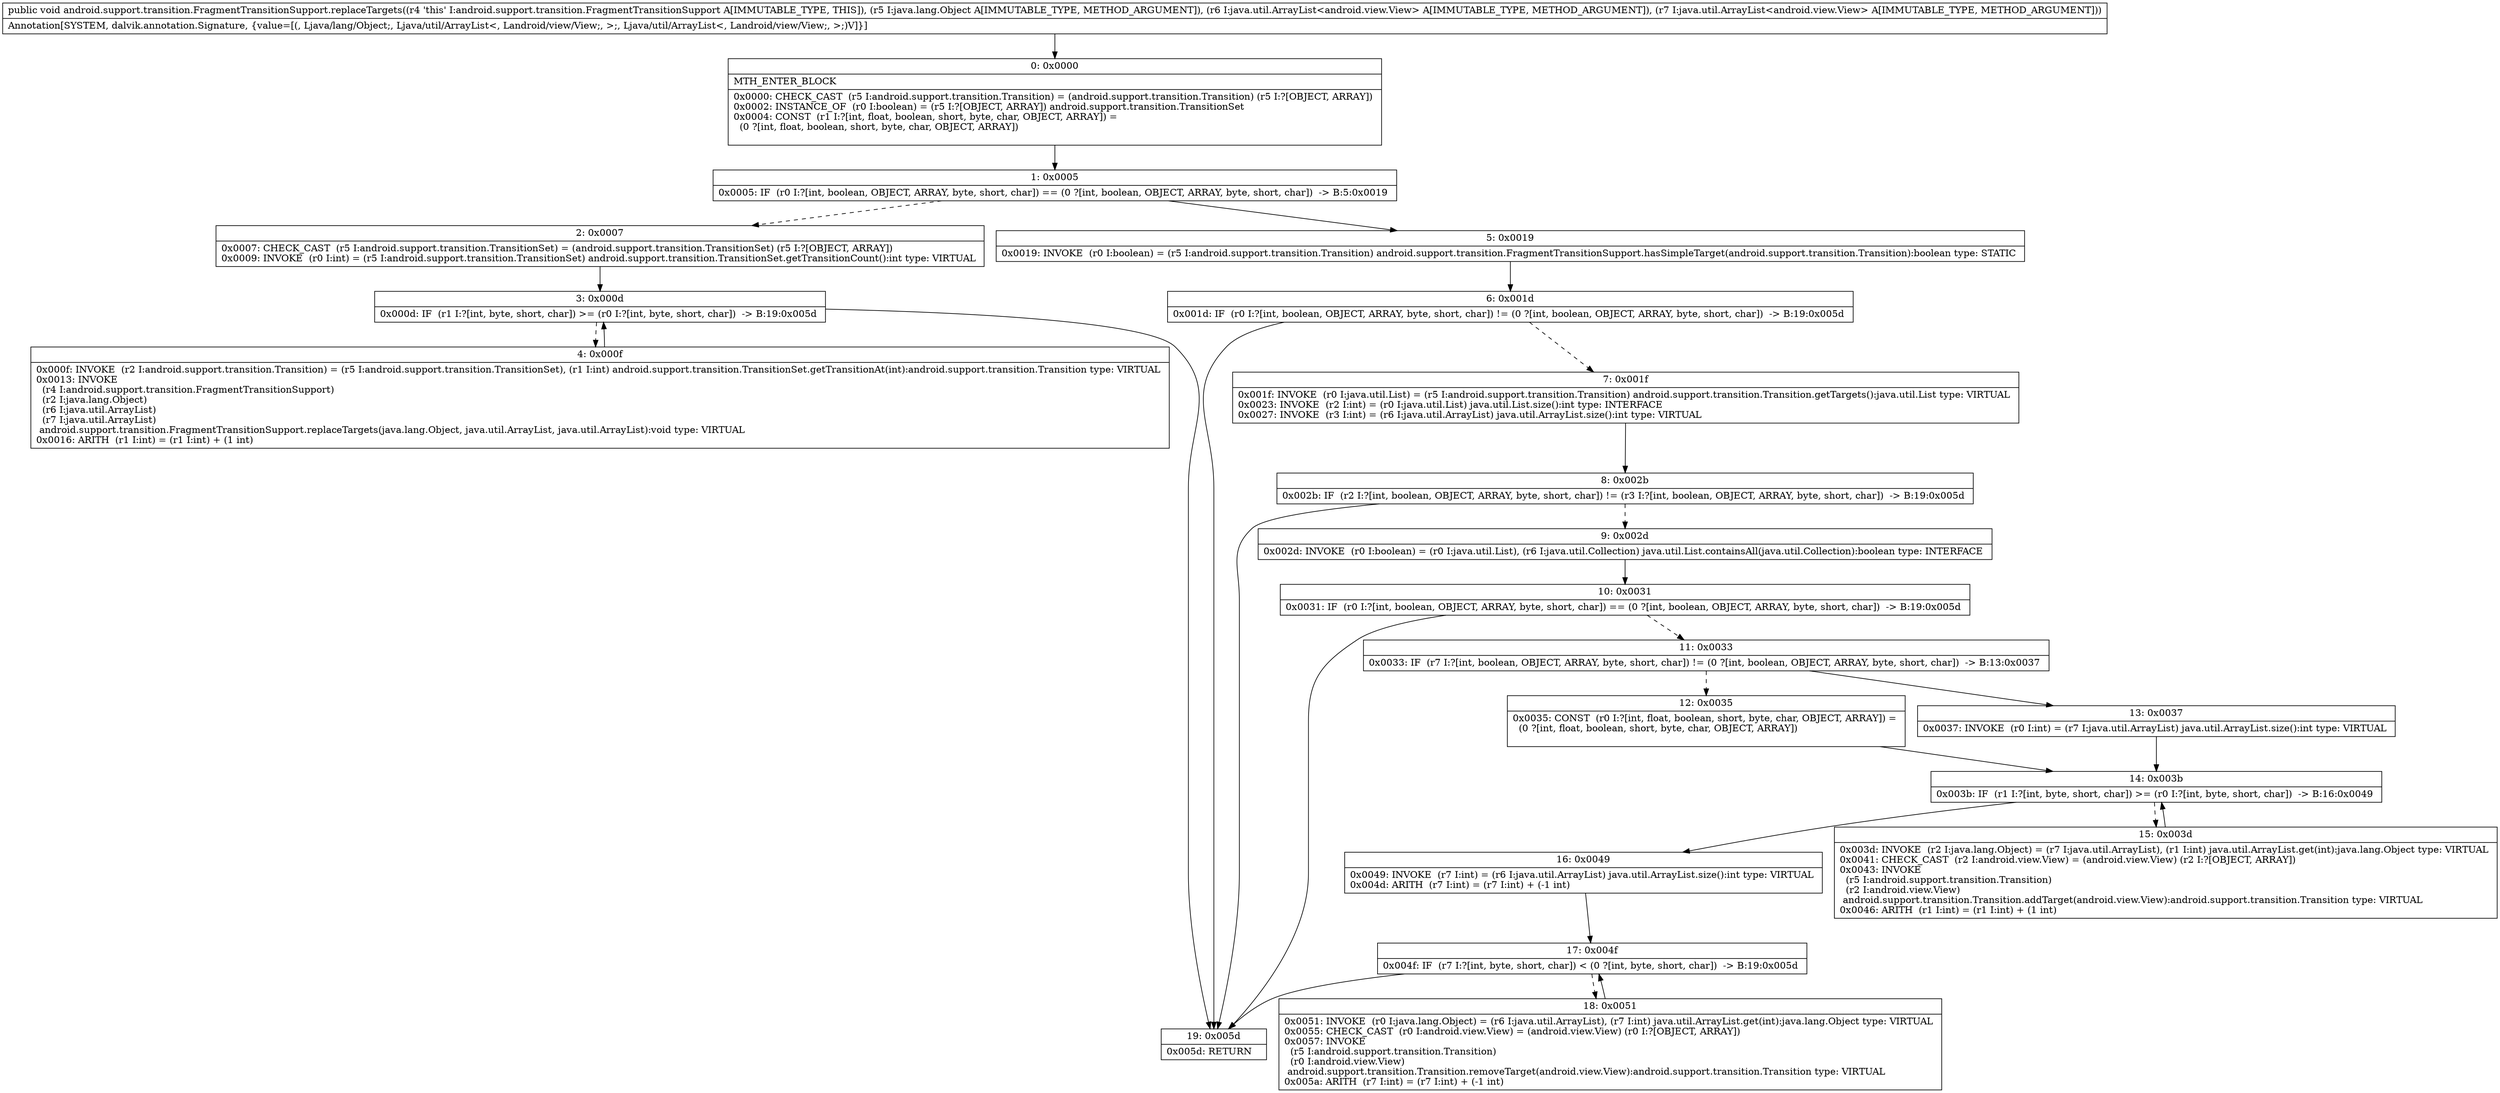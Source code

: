 digraph "CFG forandroid.support.transition.FragmentTransitionSupport.replaceTargets(Ljava\/lang\/Object;Ljava\/util\/ArrayList;Ljava\/util\/ArrayList;)V" {
Node_0 [shape=record,label="{0\:\ 0x0000|MTH_ENTER_BLOCK\l|0x0000: CHECK_CAST  (r5 I:android.support.transition.Transition) = (android.support.transition.Transition) (r5 I:?[OBJECT, ARRAY]) \l0x0002: INSTANCE_OF  (r0 I:boolean) = (r5 I:?[OBJECT, ARRAY]) android.support.transition.TransitionSet \l0x0004: CONST  (r1 I:?[int, float, boolean, short, byte, char, OBJECT, ARRAY]) = \l  (0 ?[int, float, boolean, short, byte, char, OBJECT, ARRAY])\l \l}"];
Node_1 [shape=record,label="{1\:\ 0x0005|0x0005: IF  (r0 I:?[int, boolean, OBJECT, ARRAY, byte, short, char]) == (0 ?[int, boolean, OBJECT, ARRAY, byte, short, char])  \-\> B:5:0x0019 \l}"];
Node_2 [shape=record,label="{2\:\ 0x0007|0x0007: CHECK_CAST  (r5 I:android.support.transition.TransitionSet) = (android.support.transition.TransitionSet) (r5 I:?[OBJECT, ARRAY]) \l0x0009: INVOKE  (r0 I:int) = (r5 I:android.support.transition.TransitionSet) android.support.transition.TransitionSet.getTransitionCount():int type: VIRTUAL \l}"];
Node_3 [shape=record,label="{3\:\ 0x000d|0x000d: IF  (r1 I:?[int, byte, short, char]) \>= (r0 I:?[int, byte, short, char])  \-\> B:19:0x005d \l}"];
Node_4 [shape=record,label="{4\:\ 0x000f|0x000f: INVOKE  (r2 I:android.support.transition.Transition) = (r5 I:android.support.transition.TransitionSet), (r1 I:int) android.support.transition.TransitionSet.getTransitionAt(int):android.support.transition.Transition type: VIRTUAL \l0x0013: INVOKE  \l  (r4 I:android.support.transition.FragmentTransitionSupport)\l  (r2 I:java.lang.Object)\l  (r6 I:java.util.ArrayList)\l  (r7 I:java.util.ArrayList)\l android.support.transition.FragmentTransitionSupport.replaceTargets(java.lang.Object, java.util.ArrayList, java.util.ArrayList):void type: VIRTUAL \l0x0016: ARITH  (r1 I:int) = (r1 I:int) + (1 int) \l}"];
Node_5 [shape=record,label="{5\:\ 0x0019|0x0019: INVOKE  (r0 I:boolean) = (r5 I:android.support.transition.Transition) android.support.transition.FragmentTransitionSupport.hasSimpleTarget(android.support.transition.Transition):boolean type: STATIC \l}"];
Node_6 [shape=record,label="{6\:\ 0x001d|0x001d: IF  (r0 I:?[int, boolean, OBJECT, ARRAY, byte, short, char]) != (0 ?[int, boolean, OBJECT, ARRAY, byte, short, char])  \-\> B:19:0x005d \l}"];
Node_7 [shape=record,label="{7\:\ 0x001f|0x001f: INVOKE  (r0 I:java.util.List) = (r5 I:android.support.transition.Transition) android.support.transition.Transition.getTargets():java.util.List type: VIRTUAL \l0x0023: INVOKE  (r2 I:int) = (r0 I:java.util.List) java.util.List.size():int type: INTERFACE \l0x0027: INVOKE  (r3 I:int) = (r6 I:java.util.ArrayList) java.util.ArrayList.size():int type: VIRTUAL \l}"];
Node_8 [shape=record,label="{8\:\ 0x002b|0x002b: IF  (r2 I:?[int, boolean, OBJECT, ARRAY, byte, short, char]) != (r3 I:?[int, boolean, OBJECT, ARRAY, byte, short, char])  \-\> B:19:0x005d \l}"];
Node_9 [shape=record,label="{9\:\ 0x002d|0x002d: INVOKE  (r0 I:boolean) = (r0 I:java.util.List), (r6 I:java.util.Collection) java.util.List.containsAll(java.util.Collection):boolean type: INTERFACE \l}"];
Node_10 [shape=record,label="{10\:\ 0x0031|0x0031: IF  (r0 I:?[int, boolean, OBJECT, ARRAY, byte, short, char]) == (0 ?[int, boolean, OBJECT, ARRAY, byte, short, char])  \-\> B:19:0x005d \l}"];
Node_11 [shape=record,label="{11\:\ 0x0033|0x0033: IF  (r7 I:?[int, boolean, OBJECT, ARRAY, byte, short, char]) != (0 ?[int, boolean, OBJECT, ARRAY, byte, short, char])  \-\> B:13:0x0037 \l}"];
Node_12 [shape=record,label="{12\:\ 0x0035|0x0035: CONST  (r0 I:?[int, float, boolean, short, byte, char, OBJECT, ARRAY]) = \l  (0 ?[int, float, boolean, short, byte, char, OBJECT, ARRAY])\l \l}"];
Node_13 [shape=record,label="{13\:\ 0x0037|0x0037: INVOKE  (r0 I:int) = (r7 I:java.util.ArrayList) java.util.ArrayList.size():int type: VIRTUAL \l}"];
Node_14 [shape=record,label="{14\:\ 0x003b|0x003b: IF  (r1 I:?[int, byte, short, char]) \>= (r0 I:?[int, byte, short, char])  \-\> B:16:0x0049 \l}"];
Node_15 [shape=record,label="{15\:\ 0x003d|0x003d: INVOKE  (r2 I:java.lang.Object) = (r7 I:java.util.ArrayList), (r1 I:int) java.util.ArrayList.get(int):java.lang.Object type: VIRTUAL \l0x0041: CHECK_CAST  (r2 I:android.view.View) = (android.view.View) (r2 I:?[OBJECT, ARRAY]) \l0x0043: INVOKE  \l  (r5 I:android.support.transition.Transition)\l  (r2 I:android.view.View)\l android.support.transition.Transition.addTarget(android.view.View):android.support.transition.Transition type: VIRTUAL \l0x0046: ARITH  (r1 I:int) = (r1 I:int) + (1 int) \l}"];
Node_16 [shape=record,label="{16\:\ 0x0049|0x0049: INVOKE  (r7 I:int) = (r6 I:java.util.ArrayList) java.util.ArrayList.size():int type: VIRTUAL \l0x004d: ARITH  (r7 I:int) = (r7 I:int) + (\-1 int) \l}"];
Node_17 [shape=record,label="{17\:\ 0x004f|0x004f: IF  (r7 I:?[int, byte, short, char]) \< (0 ?[int, byte, short, char])  \-\> B:19:0x005d \l}"];
Node_18 [shape=record,label="{18\:\ 0x0051|0x0051: INVOKE  (r0 I:java.lang.Object) = (r6 I:java.util.ArrayList), (r7 I:int) java.util.ArrayList.get(int):java.lang.Object type: VIRTUAL \l0x0055: CHECK_CAST  (r0 I:android.view.View) = (android.view.View) (r0 I:?[OBJECT, ARRAY]) \l0x0057: INVOKE  \l  (r5 I:android.support.transition.Transition)\l  (r0 I:android.view.View)\l android.support.transition.Transition.removeTarget(android.view.View):android.support.transition.Transition type: VIRTUAL \l0x005a: ARITH  (r7 I:int) = (r7 I:int) + (\-1 int) \l}"];
Node_19 [shape=record,label="{19\:\ 0x005d|0x005d: RETURN   \l}"];
MethodNode[shape=record,label="{public void android.support.transition.FragmentTransitionSupport.replaceTargets((r4 'this' I:android.support.transition.FragmentTransitionSupport A[IMMUTABLE_TYPE, THIS]), (r5 I:java.lang.Object A[IMMUTABLE_TYPE, METHOD_ARGUMENT]), (r6 I:java.util.ArrayList\<android.view.View\> A[IMMUTABLE_TYPE, METHOD_ARGUMENT]), (r7 I:java.util.ArrayList\<android.view.View\> A[IMMUTABLE_TYPE, METHOD_ARGUMENT]))  | Annotation[SYSTEM, dalvik.annotation.Signature, \{value=[(, Ljava\/lang\/Object;, Ljava\/util\/ArrayList\<, Landroid\/view\/View;, \>;, Ljava\/util\/ArrayList\<, Landroid\/view\/View;, \>;)V]\}]\l}"];
MethodNode -> Node_0;
Node_0 -> Node_1;
Node_1 -> Node_2[style=dashed];
Node_1 -> Node_5;
Node_2 -> Node_3;
Node_3 -> Node_4[style=dashed];
Node_3 -> Node_19;
Node_4 -> Node_3;
Node_5 -> Node_6;
Node_6 -> Node_7[style=dashed];
Node_6 -> Node_19;
Node_7 -> Node_8;
Node_8 -> Node_9[style=dashed];
Node_8 -> Node_19;
Node_9 -> Node_10;
Node_10 -> Node_11[style=dashed];
Node_10 -> Node_19;
Node_11 -> Node_12[style=dashed];
Node_11 -> Node_13;
Node_12 -> Node_14;
Node_13 -> Node_14;
Node_14 -> Node_15[style=dashed];
Node_14 -> Node_16;
Node_15 -> Node_14;
Node_16 -> Node_17;
Node_17 -> Node_18[style=dashed];
Node_17 -> Node_19;
Node_18 -> Node_17;
}

